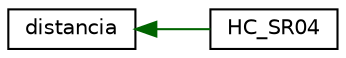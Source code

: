 digraph "Graphical Class Hierarchy"
{
 // LATEX_PDF_SIZE
  edge [fontname="Helvetica",fontsize="10",labelfontname="Helvetica",labelfontsize="10"];
  node [fontname="Helvetica",fontsize="10",shape=record];
  rankdir="LR";
  Node0 [label="distancia",height=0.2,width=0.4,color="black", fillcolor="white", style="filled",URL="$classdistancia.html",tooltip="Clase del objeto distancia Clase abstracta pura para la generación de HCS-R04."];
  Node0 -> Node1 [dir="back",color="darkgreen",fontsize="10",style="solid",fontname="Helvetica"];
  Node1 [label="HC_SR04",height=0.2,width=0.4,color="black", fillcolor="white", style="filled",URL="$class_h_c___s_r04.html",tooltip="Clase del objeto HC_SR04 El objeto HC_SR04 Mide distancia mediante el uso de un ultrasónico...."];
}
